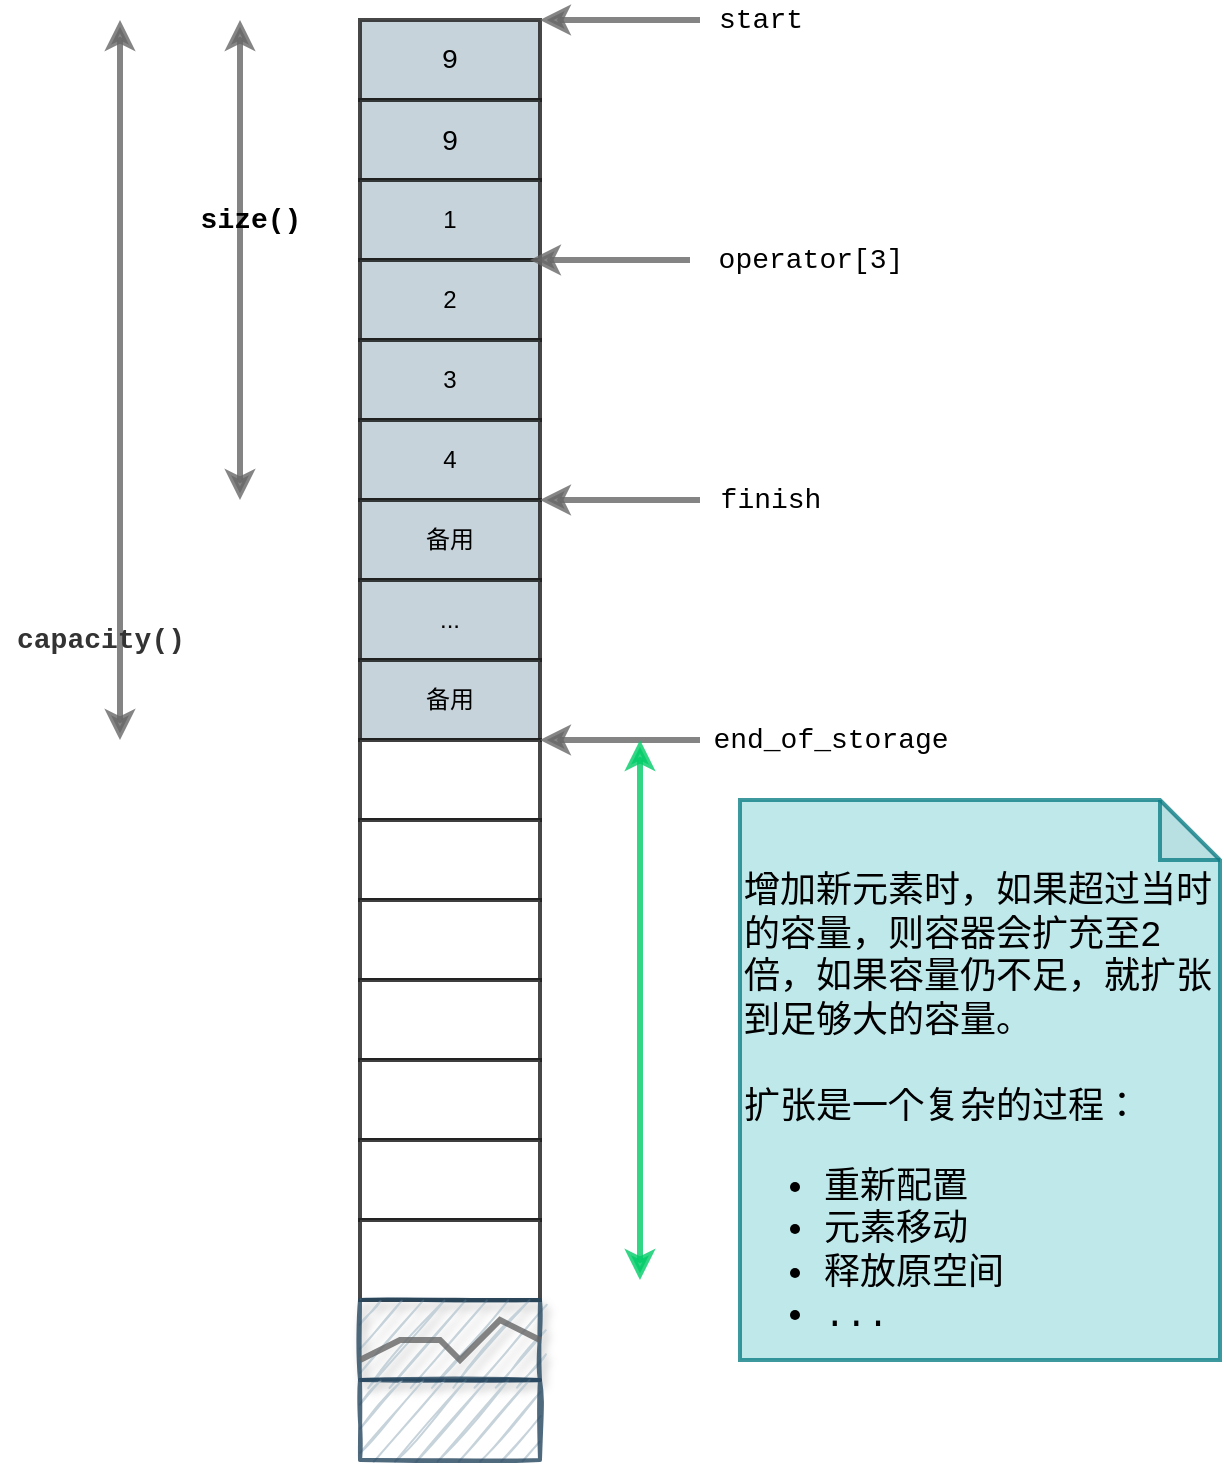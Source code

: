 <mxfile version="14.7.6" type="device"><diagram id="l3icxsdc00aBZFc9JPdr" name="第 1 页"><mxGraphModel dx="894" dy="609" grid="1" gridSize="10" guides="1" tooltips="1" connect="1" arrows="1" fold="1" page="1" pageScale="1" pageWidth="850" pageHeight="1100" math="0" shadow="0"><root><mxCell id="0"/><mxCell id="1" parent="0"/><mxCell id="0Seaihmk-Y-5qCKFtTct-5" value="&lt;font face=&quot;Courier New&quot; style=&quot;font-size: 14px&quot;&gt;9&lt;/font&gt;" style="rounded=0;whiteSpace=wrap;html=1;opacity=80;strokeWidth=2;fillColor=#bac8d3;strokeColor=#1A1A1A;" vertex="1" parent="1"><mxGeometry x="300" y="80" width="90" height="40" as="geometry"/></mxCell><mxCell id="0Seaihmk-Y-5qCKFtTct-15" value="&lt;font style=&quot;font-size: 14px&quot;&gt;9&lt;/font&gt;" style="rounded=0;whiteSpace=wrap;html=1;opacity=80;strokeWidth=2;fillColor=#bac8d3;strokeColor=#1A1A1A;" vertex="1" parent="1"><mxGeometry x="300" y="120" width="90" height="40" as="geometry"/></mxCell><mxCell id="0Seaihmk-Y-5qCKFtTct-16" value="1" style="rounded=0;whiteSpace=wrap;html=1;opacity=80;strokeWidth=2;fillColor=#bac8d3;strokeColor=#1A1A1A;" vertex="1" parent="1"><mxGeometry x="300" y="160" width="90" height="40" as="geometry"/></mxCell><mxCell id="0Seaihmk-Y-5qCKFtTct-18" value="2" style="rounded=0;whiteSpace=wrap;html=1;opacity=80;strokeWidth=2;fillColor=#bac8d3;strokeColor=#1A1A1A;" vertex="1" parent="1"><mxGeometry x="300" y="200" width="90" height="40" as="geometry"/></mxCell><mxCell id="0Seaihmk-Y-5qCKFtTct-19" value="3" style="rounded=0;whiteSpace=wrap;html=1;opacity=80;strokeWidth=2;fillColor=#bac8d3;strokeColor=#1A1A1A;" vertex="1" parent="1"><mxGeometry x="300" y="240" width="90" height="40" as="geometry"/></mxCell><mxCell id="0Seaihmk-Y-5qCKFtTct-20" value="4" style="rounded=0;whiteSpace=wrap;html=1;opacity=80;strokeWidth=2;fillColor=#bac8d3;strokeColor=#1A1A1A;" vertex="1" parent="1"><mxGeometry x="300" y="280" width="90" height="40" as="geometry"/></mxCell><mxCell id="0Seaihmk-Y-5qCKFtTct-21" value="备用" style="rounded=0;whiteSpace=wrap;html=1;opacity=80;strokeWidth=2;fillColor=#bac8d3;strokeColor=#1A1A1A;" vertex="1" parent="1"><mxGeometry x="300" y="320" width="90" height="40" as="geometry"/></mxCell><mxCell id="0Seaihmk-Y-5qCKFtTct-22" value="..." style="rounded=0;whiteSpace=wrap;html=1;opacity=80;strokeWidth=2;fillColor=#bac8d3;strokeColor=#1A1A1A;" vertex="1" parent="1"><mxGeometry x="300" y="360" width="90" height="40" as="geometry"/></mxCell><mxCell id="0Seaihmk-Y-5qCKFtTct-23" value="备用" style="rounded=0;whiteSpace=wrap;html=1;opacity=80;strokeWidth=2;fillColor=#bac8d3;strokeColor=#1A1A1A;" vertex="1" parent="1"><mxGeometry x="300" y="400" width="90" height="40" as="geometry"/></mxCell><mxCell id="0Seaihmk-Y-5qCKFtTct-24" value="" style="endArrow=classic;startArrow=classic;html=1;strokeWidth=3;strokeColor=#666666;opacity=80;" edge="1" parent="1"><mxGeometry width="50" height="50" relative="1" as="geometry"><mxPoint x="180" y="440" as="sourcePoint"/><mxPoint x="180" y="80" as="targetPoint"/></mxGeometry></mxCell><mxCell id="0Seaihmk-Y-5qCKFtTct-25" value="&lt;font style=&quot;font-size: 14px&quot; face=&quot;Courier New&quot; color=&quot;#333333&quot;&gt;&lt;b&gt;capacity()&lt;/b&gt;&lt;/font&gt;" style="text;html=1;align=center;verticalAlign=middle;resizable=0;points=[];autosize=1;strokeColor=none;" vertex="1" parent="1"><mxGeometry x="120" y="380" width="100" height="20" as="geometry"/></mxCell><mxCell id="0Seaihmk-Y-5qCKFtTct-26" value="" style="endArrow=classic;startArrow=classic;html=1;strokeWidth=3;strokeColor=#666666;opacity=80;" edge="1" parent="1"><mxGeometry width="50" height="50" relative="1" as="geometry"><mxPoint x="240" y="320" as="sourcePoint"/><mxPoint x="240" y="80" as="targetPoint"/></mxGeometry></mxCell><mxCell id="0Seaihmk-Y-5qCKFtTct-27" value="&lt;font face=&quot;Courier New&quot; style=&quot;font-size: 14px&quot;&gt;&lt;b&gt;size()&lt;/b&gt;&lt;/font&gt;" style="text;html=1;align=center;verticalAlign=middle;resizable=0;points=[];autosize=1;strokeColor=none;" vertex="1" parent="1"><mxGeometry x="210" y="170" width="70" height="20" as="geometry"/></mxCell><mxCell id="0Seaihmk-Y-5qCKFtTct-28" value="" style="rounded=0;whiteSpace=wrap;html=1;strokeColor=#1A1A1A;strokeWidth=2;opacity=80;" vertex="1" parent="1"><mxGeometry x="300" y="440" width="90" height="40" as="geometry"/></mxCell><mxCell id="0Seaihmk-Y-5qCKFtTct-29" value="" style="rounded=0;whiteSpace=wrap;html=1;strokeColor=#1A1A1A;strokeWidth=2;opacity=80;" vertex="1" parent="1"><mxGeometry x="300" y="480" width="90" height="40" as="geometry"/></mxCell><mxCell id="0Seaihmk-Y-5qCKFtTct-30" value="" style="rounded=0;whiteSpace=wrap;html=1;strokeColor=#1A1A1A;strokeWidth=2;opacity=80;" vertex="1" parent="1"><mxGeometry x="300" y="520" width="90" height="40" as="geometry"/></mxCell><mxCell id="0Seaihmk-Y-5qCKFtTct-31" value="" style="rounded=0;whiteSpace=wrap;html=1;strokeColor=#1A1A1A;strokeWidth=2;opacity=80;" vertex="1" parent="1"><mxGeometry x="300" y="560" width="90" height="40" as="geometry"/></mxCell><mxCell id="0Seaihmk-Y-5qCKFtTct-32" value="" style="rounded=0;whiteSpace=wrap;html=1;strokeColor=#1A1A1A;strokeWidth=2;opacity=80;" vertex="1" parent="1"><mxGeometry x="300" y="600" width="90" height="40" as="geometry"/></mxCell><mxCell id="0Seaihmk-Y-5qCKFtTct-33" value="" style="rounded=0;whiteSpace=wrap;html=1;strokeColor=#1A1A1A;strokeWidth=2;opacity=80;" vertex="1" parent="1"><mxGeometry x="300" y="640" width="90" height="40" as="geometry"/></mxCell><mxCell id="0Seaihmk-Y-5qCKFtTct-34" value="" style="rounded=0;whiteSpace=wrap;html=1;strokeColor=#1A1A1A;strokeWidth=2;opacity=80;" vertex="1" parent="1"><mxGeometry x="300" y="680" width="90" height="40" as="geometry"/></mxCell><mxCell id="0Seaihmk-Y-5qCKFtTct-35" value="" style="rounded=0;whiteSpace=wrap;html=1;strokeColor=#23445d;strokeWidth=2;opacity=80;fillColor=#bac8d3;shadow=1;glass=0;sketch=1;" vertex="1" parent="1"><mxGeometry x="300" y="720" width="90" height="40" as="geometry"/></mxCell><mxCell id="0Seaihmk-Y-5qCKFtTct-36" value="" style="rounded=0;whiteSpace=wrap;html=1;strokeColor=#23445d;strokeWidth=2;opacity=80;sketch=1;fillColor=#bac8d3;" vertex="1" parent="1"><mxGeometry x="300" y="760" width="90" height="40" as="geometry"/></mxCell><mxCell id="0Seaihmk-Y-5qCKFtTct-39" value="" style="endArrow=none;html=1;strokeColor=#666666;strokeWidth=3;opacity=80;exitX=0;exitY=0.75;exitDx=0;exitDy=0;rounded=0;" edge="1" parent="1" source="0Seaihmk-Y-5qCKFtTct-35"><mxGeometry width="50" height="50" relative="1" as="geometry"><mxPoint x="310" y="740" as="sourcePoint"/><mxPoint x="390" y="740" as="targetPoint"/><Array as="points"><mxPoint x="320" y="740"/><mxPoint x="340" y="740"/><mxPoint x="350" y="750"/><mxPoint x="370" y="730"/></Array></mxGeometry></mxCell><mxCell id="0Seaihmk-Y-5qCKFtTct-40" value="" style="endArrow=classic;html=1;strokeColor=#666666;strokeWidth=3;opacity=80;entryX=1;entryY=0;entryDx=0;entryDy=0;" edge="1" parent="1" target="0Seaihmk-Y-5qCKFtTct-5"><mxGeometry width="50" height="50" relative="1" as="geometry"><mxPoint x="470" y="80" as="sourcePoint"/><mxPoint x="520" y="100" as="targetPoint"/></mxGeometry></mxCell><mxCell id="0Seaihmk-Y-5qCKFtTct-41" value="&lt;font style=&quot;font-size: 14px&quot; face=&quot;Courier New&quot;&gt;start&lt;/font&gt;" style="text;html=1;align=center;verticalAlign=middle;resizable=0;points=[];autosize=1;strokeColor=none;" vertex="1" parent="1"><mxGeometry x="470" y="70" width="60" height="20" as="geometry"/></mxCell><mxCell id="0Seaihmk-Y-5qCKFtTct-43" value="" style="endArrow=classic;html=1;strokeColor=#666666;strokeWidth=3;opacity=80;entryX=1;entryY=0;entryDx=0;entryDy=0;" edge="1" parent="1"><mxGeometry width="50" height="50" relative="1" as="geometry"><mxPoint x="465" y="200" as="sourcePoint"/><mxPoint x="385" y="200" as="targetPoint"/></mxGeometry></mxCell><mxCell id="0Seaihmk-Y-5qCKFtTct-45" value="&lt;font style=&quot;font-size: 14px&quot; face=&quot;Courier New&quot;&gt;operator[3]&lt;/font&gt;" style="text;html=1;align=center;verticalAlign=middle;resizable=0;points=[];autosize=1;strokeColor=none;" vertex="1" parent="1"><mxGeometry x="470" y="190" width="110" height="20" as="geometry"/></mxCell><mxCell id="0Seaihmk-Y-5qCKFtTct-46" value="" style="endArrow=classic;html=1;strokeColor=#666666;strokeWidth=3;opacity=80;entryX=1;entryY=0;entryDx=0;entryDy=0;" edge="1" parent="1"><mxGeometry width="50" height="50" relative="1" as="geometry"><mxPoint x="470" y="320" as="sourcePoint"/><mxPoint x="390" y="320" as="targetPoint"/></mxGeometry></mxCell><mxCell id="0Seaihmk-Y-5qCKFtTct-47" value="&lt;font style=&quot;font-size: 14px&quot; face=&quot;Courier New&quot;&gt;finish&lt;/font&gt;" style="text;html=1;align=center;verticalAlign=middle;resizable=0;points=[];autosize=1;strokeColor=none;" vertex="1" parent="1"><mxGeometry x="470" y="310" width="70" height="20" as="geometry"/></mxCell><mxCell id="0Seaihmk-Y-5qCKFtTct-48" value="" style="endArrow=classic;html=1;strokeColor=#666666;strokeWidth=3;opacity=80;entryX=1;entryY=0;entryDx=0;entryDy=0;" edge="1" parent="1"><mxGeometry width="50" height="50" relative="1" as="geometry"><mxPoint x="470" y="440" as="sourcePoint"/><mxPoint x="390" y="440" as="targetPoint"/></mxGeometry></mxCell><mxCell id="0Seaihmk-Y-5qCKFtTct-49" value="&lt;font style=&quot;font-size: 14px&quot; face=&quot;Courier New&quot;&gt;end_of_storage&lt;/font&gt;" style="text;html=1;align=center;verticalAlign=middle;resizable=0;points=[];autosize=1;strokeColor=none;" vertex="1" parent="1"><mxGeometry x="470" y="430" width="130" height="20" as="geometry"/></mxCell><mxCell id="0Seaihmk-Y-5qCKFtTct-50" value="" style="endArrow=classic;startArrow=classic;html=1;strokeWidth=3;opacity=80;strokeColor=#00CC66;" edge="1" parent="1"><mxGeometry width="50" height="50" relative="1" as="geometry"><mxPoint x="440" y="710" as="sourcePoint"/><mxPoint x="440" y="440" as="targetPoint"/></mxGeometry></mxCell><mxCell id="0Seaihmk-Y-5qCKFtTct-53" value="&lt;font face=&quot;Courier New&quot; style=&quot;font-size: 18px&quot;&gt;&lt;br&gt;&lt;br&gt;增加新元素时，如果超过当时的容量，则容器会扩充至2倍，如果容量仍不足，就扩张到足够大的容量。&lt;br&gt;&lt;br&gt;扩张是一个复杂的过程：&lt;br&gt;&lt;ul&gt;&lt;li&gt;&lt;font face=&quot;Courier New&quot; style=&quot;font-size: 18px&quot;&gt;重新配置&lt;/font&gt;&lt;/li&gt;&lt;li&gt;&lt;font face=&quot;Courier New&quot; style=&quot;font-size: 18px&quot;&gt;元素移动&lt;/font&gt;&lt;/li&gt;&lt;li&gt;&lt;font face=&quot;Courier New&quot; style=&quot;font-size: 18px&quot;&gt;释放原空间&lt;/font&gt;&lt;/li&gt;&lt;li&gt;...&lt;/li&gt;&lt;/ul&gt;&lt;/font&gt;" style="shape=note;whiteSpace=wrap;html=1;backgroundOutline=1;darkOpacity=0.05;rounded=1;shadow=0;glass=0;sketch=0;strokeColor=#0e8088;strokeWidth=2;opacity=80;fillColor=#b0e3e6;align=left;" vertex="1" parent="1"><mxGeometry x="490" y="470" width="240" height="280" as="geometry"/></mxCell></root></mxGraphModel></diagram></mxfile>